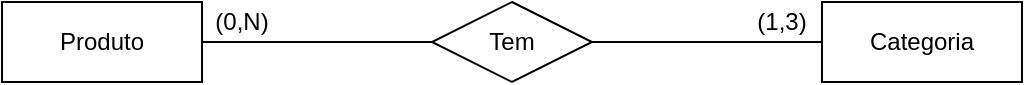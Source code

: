 <mxfile>
    <diagram id="9Bb_1T2_bgMeKlx12Z3r" name="Modelo Conceitual">
        <mxGraphModel dx="832" dy="467" grid="1" gridSize="10" guides="1" tooltips="1" connect="1" arrows="1" fold="1" page="1" pageScale="1" pageWidth="850" pageHeight="1100" math="0" shadow="0">
            <root>
                <mxCell id="0"/>
                <mxCell id="1" parent="0"/>
                <mxCell id="5" style="edgeStyle=none;html=1;exitX=1;exitY=0.5;exitDx=0;exitDy=0;entryX=0;entryY=0.5;entryDx=0;entryDy=0;endArrow=none;endFill=0;" edge="1" parent="1" source="2" target="4">
                    <mxGeometry relative="1" as="geometry"/>
                </mxCell>
                <mxCell id="2" value="Produto" style="whiteSpace=wrap;html=1;align=center;" vertex="1" parent="1">
                    <mxGeometry x="170" y="120" width="100" height="40" as="geometry"/>
                </mxCell>
                <mxCell id="6" style="edgeStyle=none;html=1;exitX=0;exitY=0.5;exitDx=0;exitDy=0;entryX=1;entryY=0.5;entryDx=0;entryDy=0;endArrow=none;endFill=0;" edge="1" parent="1" source="3" target="4">
                    <mxGeometry relative="1" as="geometry"/>
                </mxCell>
                <mxCell id="3" value="Categoria" style="whiteSpace=wrap;html=1;align=center;" vertex="1" parent="1">
                    <mxGeometry x="580" y="120" width="100" height="40" as="geometry"/>
                </mxCell>
                <mxCell id="4" value="Tem" style="shape=rhombus;perimeter=rhombusPerimeter;whiteSpace=wrap;html=1;align=center;" vertex="1" parent="1">
                    <mxGeometry x="385" y="120" width="80" height="40" as="geometry"/>
                </mxCell>
                <mxCell id="7" value="(1,3)" style="text;html=1;strokeColor=none;fillColor=none;align=center;verticalAlign=middle;whiteSpace=wrap;rounded=0;" vertex="1" parent="1">
                    <mxGeometry x="540" y="120" width="40" height="20" as="geometry"/>
                </mxCell>
                <mxCell id="8" value="(0,N)" style="text;html=1;strokeColor=none;fillColor=none;align=center;verticalAlign=middle;whiteSpace=wrap;rounded=0;" vertex="1" parent="1">
                    <mxGeometry x="270" y="120" width="40" height="20" as="geometry"/>
                </mxCell>
            </root>
        </mxGraphModel>
    </diagram>
    <diagram id="RAwo4_9MOfEGChntIk7v" name="Modelo Lógico">
        <mxGraphModel dx="832" dy="467" grid="1" gridSize="10" guides="1" tooltips="1" connect="1" arrows="1" fold="1" page="1" pageScale="1" pageWidth="850" pageHeight="1100" math="0" shadow="0">
            <root>
                <mxCell id="0"/>
                <mxCell id="1" parent="0"/>
                <mxCell id="Tuj5cOR8oupRd-oCGlbe-1" value="produtos" style="shape=table;startSize=30;container=1;collapsible=1;childLayout=tableLayout;fixedRows=1;rowLines=0;fontStyle=1;align=center;resizeLast=1;" vertex="1" parent="1">
                    <mxGeometry x="70" y="160" width="180" height="210" as="geometry">
                        <mxRectangle x="330" y="170" width="70" height="30" as="alternateBounds"/>
                    </mxGeometry>
                </mxCell>
                <mxCell id="Tuj5cOR8oupRd-oCGlbe-2" value="" style="shape=tableRow;horizontal=0;startSize=0;swimlaneHead=0;swimlaneBody=0;fillColor=none;collapsible=0;dropTarget=0;points=[[0,0.5],[1,0.5]];portConstraint=eastwest;top=0;left=0;right=0;bottom=1;" vertex="1" parent="Tuj5cOR8oupRd-oCGlbe-1">
                    <mxGeometry y="30" width="180" height="30" as="geometry"/>
                </mxCell>
                <mxCell id="Tuj5cOR8oupRd-oCGlbe-3" value="PK" style="shape=partialRectangle;connectable=0;fillColor=none;top=0;left=0;bottom=0;right=0;fontStyle=1;overflow=hidden;" vertex="1" parent="Tuj5cOR8oupRd-oCGlbe-2">
                    <mxGeometry width="30" height="30" as="geometry">
                        <mxRectangle width="30" height="30" as="alternateBounds"/>
                    </mxGeometry>
                </mxCell>
                <mxCell id="Tuj5cOR8oupRd-oCGlbe-4" value="id: UUID" style="shape=partialRectangle;connectable=0;fillColor=none;top=0;left=0;bottom=0;right=0;align=left;spacingLeft=6;fontStyle=5;overflow=hidden;" vertex="1" parent="Tuj5cOR8oupRd-oCGlbe-2">
                    <mxGeometry x="30" width="150" height="30" as="geometry">
                        <mxRectangle width="150" height="30" as="alternateBounds"/>
                    </mxGeometry>
                </mxCell>
                <mxCell id="Tuj5cOR8oupRd-oCGlbe-5" value="" style="shape=tableRow;horizontal=0;startSize=0;swimlaneHead=0;swimlaneBody=0;fillColor=none;collapsible=0;dropTarget=0;points=[[0,0.5],[1,0.5]];portConstraint=eastwest;top=0;left=0;right=0;bottom=0;" vertex="1" parent="Tuj5cOR8oupRd-oCGlbe-1">
                    <mxGeometry y="60" width="180" height="30" as="geometry"/>
                </mxCell>
                <mxCell id="Tuj5cOR8oupRd-oCGlbe-6" value="" style="shape=partialRectangle;connectable=0;fillColor=none;top=0;left=0;bottom=0;right=0;editable=1;overflow=hidden;" vertex="1" parent="Tuj5cOR8oupRd-oCGlbe-5">
                    <mxGeometry width="30" height="30" as="geometry">
                        <mxRectangle width="30" height="30" as="alternateBounds"/>
                    </mxGeometry>
                </mxCell>
                <mxCell id="Tuj5cOR8oupRd-oCGlbe-7" value="nome: String(50)" style="shape=partialRectangle;connectable=0;fillColor=none;top=0;left=0;bottom=0;right=0;align=left;spacingLeft=6;overflow=hidden;" vertex="1" parent="Tuj5cOR8oupRd-oCGlbe-5">
                    <mxGeometry x="30" width="150" height="30" as="geometry">
                        <mxRectangle width="150" height="30" as="alternateBounds"/>
                    </mxGeometry>
                </mxCell>
                <mxCell id="Tuj5cOR8oupRd-oCGlbe-8" value="" style="shape=tableRow;horizontal=0;startSize=0;swimlaneHead=0;swimlaneBody=0;fillColor=none;collapsible=0;dropTarget=0;points=[[0,0.5],[1,0.5]];portConstraint=eastwest;top=0;left=0;right=0;bottom=0;" vertex="1" parent="Tuj5cOR8oupRd-oCGlbe-1">
                    <mxGeometry y="90" width="180" height="30" as="geometry"/>
                </mxCell>
                <mxCell id="Tuj5cOR8oupRd-oCGlbe-9" value="" style="shape=partialRectangle;connectable=0;fillColor=none;top=0;left=0;bottom=0;right=0;editable=1;overflow=hidden;" vertex="1" parent="Tuj5cOR8oupRd-oCGlbe-8">
                    <mxGeometry width="30" height="30" as="geometry">
                        <mxRectangle width="30" height="30" as="alternateBounds"/>
                    </mxGeometry>
                </mxCell>
                <mxCell id="Tuj5cOR8oupRd-oCGlbe-10" value="descricao: String(200) " style="shape=partialRectangle;connectable=0;fillColor=none;top=0;left=0;bottom=0;right=0;align=left;spacingLeft=6;overflow=hidden;" vertex="1" parent="Tuj5cOR8oupRd-oCGlbe-8">
                    <mxGeometry x="30" width="150" height="30" as="geometry">
                        <mxRectangle width="150" height="30" as="alternateBounds"/>
                    </mxGeometry>
                </mxCell>
                <mxCell id="Tuj5cOR8oupRd-oCGlbe-11" value="" style="shape=tableRow;horizontal=0;startSize=0;swimlaneHead=0;swimlaneBody=0;fillColor=none;collapsible=0;dropTarget=0;points=[[0,0.5],[1,0.5]];portConstraint=eastwest;top=0;left=0;right=0;bottom=0;" vertex="1" parent="Tuj5cOR8oupRd-oCGlbe-1">
                    <mxGeometry y="120" width="180" height="30" as="geometry"/>
                </mxCell>
                <mxCell id="Tuj5cOR8oupRd-oCGlbe-12" value="" style="shape=partialRectangle;connectable=0;fillColor=none;top=0;left=0;bottom=0;right=0;editable=1;overflow=hidden;" vertex="1" parent="Tuj5cOR8oupRd-oCGlbe-11">
                    <mxGeometry width="30" height="30" as="geometry">
                        <mxRectangle width="30" height="30" as="alternateBounds"/>
                    </mxGeometry>
                </mxCell>
                <mxCell id="Tuj5cOR8oupRd-oCGlbe-13" value="valor: Integer" style="shape=partialRectangle;connectable=0;fillColor=none;top=0;left=0;bottom=0;right=0;align=left;spacingLeft=6;overflow=hidden;" vertex="1" parent="Tuj5cOR8oupRd-oCGlbe-11">
                    <mxGeometry x="30" width="150" height="30" as="geometry">
                        <mxRectangle width="150" height="30" as="alternateBounds"/>
                    </mxGeometry>
                </mxCell>
                <mxCell id="Tuj5cOR8oupRd-oCGlbe-14" value="" style="shape=tableRow;horizontal=0;startSize=0;swimlaneHead=0;swimlaneBody=0;fillColor=none;collapsible=0;dropTarget=0;points=[[0,0.5],[1,0.5]];portConstraint=eastwest;top=0;left=0;right=0;bottom=0;" vertex="1" parent="Tuj5cOR8oupRd-oCGlbe-1">
                    <mxGeometry y="150" width="180" height="30" as="geometry"/>
                </mxCell>
                <mxCell id="Tuj5cOR8oupRd-oCGlbe-15" value="" style="shape=partialRectangle;connectable=0;fillColor=none;top=0;left=0;bottom=0;right=0;editable=1;overflow=hidden;" vertex="1" parent="Tuj5cOR8oupRd-oCGlbe-14">
                    <mxGeometry width="30" height="30" as="geometry">
                        <mxRectangle width="30" height="30" as="alternateBounds"/>
                    </mxGeometry>
                </mxCell>
                <mxCell id="Tuj5cOR8oupRd-oCGlbe-16" value="data_criacao: Date" style="shape=partialRectangle;connectable=0;fillColor=none;top=0;left=0;bottom=0;right=0;align=left;spacingLeft=6;overflow=hidden;" vertex="1" parent="Tuj5cOR8oupRd-oCGlbe-14">
                    <mxGeometry x="30" width="150" height="30" as="geometry">
                        <mxRectangle width="150" height="30" as="alternateBounds"/>
                    </mxGeometry>
                </mxCell>
                <mxCell id="Tuj5cOR8oupRd-oCGlbe-17" value="" style="shape=tableRow;horizontal=0;startSize=0;swimlaneHead=0;swimlaneBody=0;fillColor=none;collapsible=0;dropTarget=0;points=[[0,0.5],[1,0.5]];portConstraint=eastwest;top=0;left=0;right=0;bottom=0;" vertex="1" parent="Tuj5cOR8oupRd-oCGlbe-1">
                    <mxGeometry y="180" width="180" height="30" as="geometry"/>
                </mxCell>
                <mxCell id="Tuj5cOR8oupRd-oCGlbe-18" value="" style="shape=partialRectangle;connectable=0;fillColor=none;top=0;left=0;bottom=0;right=0;editable=1;overflow=hidden;" vertex="1" parent="Tuj5cOR8oupRd-oCGlbe-17">
                    <mxGeometry width="30" height="30" as="geometry">
                        <mxRectangle width="30" height="30" as="alternateBounds"/>
                    </mxGeometry>
                </mxCell>
                <mxCell id="Tuj5cOR8oupRd-oCGlbe-19" value="data_atualizacao: Date" style="shape=partialRectangle;connectable=0;fillColor=none;top=0;left=0;bottom=0;right=0;align=left;spacingLeft=6;overflow=hidden;" vertex="1" parent="Tuj5cOR8oupRd-oCGlbe-17">
                    <mxGeometry x="30" width="150" height="30" as="geometry">
                        <mxRectangle width="150" height="30" as="alternateBounds"/>
                    </mxGeometry>
                </mxCell>
                <mxCell id="Tuj5cOR8oupRd-oCGlbe-20" value="categorias" style="shape=table;startSize=30;container=1;collapsible=1;childLayout=tableLayout;fixedRows=1;rowLines=0;fontStyle=1;align=center;resizeLast=1;" vertex="1" parent="1">
                    <mxGeometry x="630" y="160" width="180" height="150" as="geometry">
                        <mxRectangle x="330" y="170" width="70" height="30" as="alternateBounds"/>
                    </mxGeometry>
                </mxCell>
                <mxCell id="Tuj5cOR8oupRd-oCGlbe-21" value="" style="shape=tableRow;horizontal=0;startSize=0;swimlaneHead=0;swimlaneBody=0;fillColor=none;collapsible=0;dropTarget=0;points=[[0,0.5],[1,0.5]];portConstraint=eastwest;top=0;left=0;right=0;bottom=1;" vertex="1" parent="Tuj5cOR8oupRd-oCGlbe-20">
                    <mxGeometry y="30" width="180" height="30" as="geometry"/>
                </mxCell>
                <mxCell id="Tuj5cOR8oupRd-oCGlbe-22" value="PK" style="shape=partialRectangle;connectable=0;fillColor=none;top=0;left=0;bottom=0;right=0;fontStyle=1;overflow=hidden;" vertex="1" parent="Tuj5cOR8oupRd-oCGlbe-21">
                    <mxGeometry width="30" height="30" as="geometry">
                        <mxRectangle width="30" height="30" as="alternateBounds"/>
                    </mxGeometry>
                </mxCell>
                <mxCell id="Tuj5cOR8oupRd-oCGlbe-23" value="id: UUID" style="shape=partialRectangle;connectable=0;fillColor=none;top=0;left=0;bottom=0;right=0;align=left;spacingLeft=6;fontStyle=5;overflow=hidden;" vertex="1" parent="Tuj5cOR8oupRd-oCGlbe-21">
                    <mxGeometry x="30" width="150" height="30" as="geometry">
                        <mxRectangle width="150" height="30" as="alternateBounds"/>
                    </mxGeometry>
                </mxCell>
                <mxCell id="Tuj5cOR8oupRd-oCGlbe-24" value="" style="shape=tableRow;horizontal=0;startSize=0;swimlaneHead=0;swimlaneBody=0;fillColor=none;collapsible=0;dropTarget=0;points=[[0,0.5],[1,0.5]];portConstraint=eastwest;top=0;left=0;right=0;bottom=0;" vertex="1" parent="Tuj5cOR8oupRd-oCGlbe-20">
                    <mxGeometry y="60" width="180" height="30" as="geometry"/>
                </mxCell>
                <mxCell id="Tuj5cOR8oupRd-oCGlbe-25" value="" style="shape=partialRectangle;connectable=0;fillColor=none;top=0;left=0;bottom=0;right=0;editable=1;overflow=hidden;" vertex="1" parent="Tuj5cOR8oupRd-oCGlbe-24">
                    <mxGeometry width="30" height="30" as="geometry">
                        <mxRectangle width="30" height="30" as="alternateBounds"/>
                    </mxGeometry>
                </mxCell>
                <mxCell id="Tuj5cOR8oupRd-oCGlbe-26" value="nome: String(50)" style="shape=partialRectangle;connectable=0;fillColor=none;top=0;left=0;bottom=0;right=0;align=left;spacingLeft=6;overflow=hidden;" vertex="1" parent="Tuj5cOR8oupRd-oCGlbe-24">
                    <mxGeometry x="30" width="150" height="30" as="geometry">
                        <mxRectangle width="150" height="30" as="alternateBounds"/>
                    </mxGeometry>
                </mxCell>
                <mxCell id="Tuj5cOR8oupRd-oCGlbe-33" value="" style="shape=tableRow;horizontal=0;startSize=0;swimlaneHead=0;swimlaneBody=0;fillColor=none;collapsible=0;dropTarget=0;points=[[0,0.5],[1,0.5]];portConstraint=eastwest;top=0;left=0;right=0;bottom=0;" vertex="1" parent="Tuj5cOR8oupRd-oCGlbe-20">
                    <mxGeometry y="90" width="180" height="30" as="geometry"/>
                </mxCell>
                <mxCell id="Tuj5cOR8oupRd-oCGlbe-34" value="" style="shape=partialRectangle;connectable=0;fillColor=none;top=0;left=0;bottom=0;right=0;editable=1;overflow=hidden;" vertex="1" parent="Tuj5cOR8oupRd-oCGlbe-33">
                    <mxGeometry width="30" height="30" as="geometry">
                        <mxRectangle width="30" height="30" as="alternateBounds"/>
                    </mxGeometry>
                </mxCell>
                <mxCell id="Tuj5cOR8oupRd-oCGlbe-35" value="data_criacao: Date" style="shape=partialRectangle;connectable=0;fillColor=none;top=0;left=0;bottom=0;right=0;align=left;spacingLeft=6;overflow=hidden;" vertex="1" parent="Tuj5cOR8oupRd-oCGlbe-33">
                    <mxGeometry x="30" width="150" height="30" as="geometry">
                        <mxRectangle width="150" height="30" as="alternateBounds"/>
                    </mxGeometry>
                </mxCell>
                <mxCell id="Tuj5cOR8oupRd-oCGlbe-36" value="" style="shape=tableRow;horizontal=0;startSize=0;swimlaneHead=0;swimlaneBody=0;fillColor=none;collapsible=0;dropTarget=0;points=[[0,0.5],[1,0.5]];portConstraint=eastwest;top=0;left=0;right=0;bottom=0;" vertex="1" parent="Tuj5cOR8oupRd-oCGlbe-20">
                    <mxGeometry y="120" width="180" height="30" as="geometry"/>
                </mxCell>
                <mxCell id="Tuj5cOR8oupRd-oCGlbe-37" value="" style="shape=partialRectangle;connectable=0;fillColor=none;top=0;left=0;bottom=0;right=0;editable=1;overflow=hidden;" vertex="1" parent="Tuj5cOR8oupRd-oCGlbe-36">
                    <mxGeometry width="30" height="30" as="geometry">
                        <mxRectangle width="30" height="30" as="alternateBounds"/>
                    </mxGeometry>
                </mxCell>
                <mxCell id="Tuj5cOR8oupRd-oCGlbe-38" value="data_atualizacao: Date" style="shape=partialRectangle;connectable=0;fillColor=none;top=0;left=0;bottom=0;right=0;align=left;spacingLeft=6;overflow=hidden;" vertex="1" parent="Tuj5cOR8oupRd-oCGlbe-36">
                    <mxGeometry x="30" width="150" height="30" as="geometry">
                        <mxRectangle width="150" height="30" as="alternateBounds"/>
                    </mxGeometry>
                </mxCell>
                <mxCell id="Tuj5cOR8oupRd-oCGlbe-58" value="produtos_categorias" style="shape=table;startSize=30;container=1;collapsible=1;childLayout=tableLayout;fixedRows=1;rowLines=0;fontStyle=1;align=center;resizeLast=1;" vertex="1" parent="1">
                    <mxGeometry x="350" y="160" width="180" height="150" as="geometry">
                        <mxRectangle x="330" y="170" width="70" height="30" as="alternateBounds"/>
                    </mxGeometry>
                </mxCell>
                <mxCell id="Tuj5cOR8oupRd-oCGlbe-59" value="" style="shape=tableRow;horizontal=0;startSize=0;swimlaneHead=0;swimlaneBody=0;fillColor=none;collapsible=0;dropTarget=0;points=[[0,0.5],[1,0.5]];portConstraint=eastwest;top=0;left=0;right=0;bottom=1;" vertex="1" parent="Tuj5cOR8oupRd-oCGlbe-58">
                    <mxGeometry y="30" width="180" height="30" as="geometry"/>
                </mxCell>
                <mxCell id="Tuj5cOR8oupRd-oCGlbe-60" value="PK" style="shape=partialRectangle;connectable=0;fillColor=none;top=0;left=0;bottom=0;right=0;fontStyle=1;overflow=hidden;" vertex="1" parent="Tuj5cOR8oupRd-oCGlbe-59">
                    <mxGeometry width="30" height="30" as="geometry">
                        <mxRectangle width="30" height="30" as="alternateBounds"/>
                    </mxGeometry>
                </mxCell>
                <mxCell id="Tuj5cOR8oupRd-oCGlbe-61" value="produto_id: UUID" style="shape=partialRectangle;connectable=0;fillColor=none;top=0;left=0;bottom=0;right=0;align=left;spacingLeft=6;fontStyle=5;overflow=hidden;" vertex="1" parent="Tuj5cOR8oupRd-oCGlbe-59">
                    <mxGeometry x="30" width="150" height="30" as="geometry">
                        <mxRectangle width="150" height="30" as="alternateBounds"/>
                    </mxGeometry>
                </mxCell>
                <mxCell id="Tuj5cOR8oupRd-oCGlbe-71" value="" style="shape=tableRow;horizontal=0;startSize=0;swimlaneHead=0;swimlaneBody=0;fillColor=none;collapsible=0;dropTarget=0;points=[[0,0.5],[1,0.5]];portConstraint=eastwest;top=0;left=0;right=0;bottom=1;" vertex="1" parent="Tuj5cOR8oupRd-oCGlbe-58">
                    <mxGeometry y="60" width="180" height="30" as="geometry"/>
                </mxCell>
                <mxCell id="Tuj5cOR8oupRd-oCGlbe-72" value="PK" style="shape=partialRectangle;connectable=0;fillColor=none;top=0;left=0;bottom=0;right=0;fontStyle=1;overflow=hidden;" vertex="1" parent="Tuj5cOR8oupRd-oCGlbe-71">
                    <mxGeometry width="30" height="30" as="geometry">
                        <mxRectangle width="30" height="30" as="alternateBounds"/>
                    </mxGeometry>
                </mxCell>
                <mxCell id="Tuj5cOR8oupRd-oCGlbe-73" value="categoria_id: UUID" style="shape=partialRectangle;connectable=0;fillColor=none;top=0;left=0;bottom=0;right=0;align=left;spacingLeft=6;fontStyle=5;overflow=hidden;" vertex="1" parent="Tuj5cOR8oupRd-oCGlbe-71">
                    <mxGeometry x="30" width="150" height="30" as="geometry">
                        <mxRectangle width="150" height="30" as="alternateBounds"/>
                    </mxGeometry>
                </mxCell>
                <mxCell id="Tuj5cOR8oupRd-oCGlbe-65" value="" style="shape=tableRow;horizontal=0;startSize=0;swimlaneHead=0;swimlaneBody=0;fillColor=none;collapsible=0;dropTarget=0;points=[[0,0.5],[1,0.5]];portConstraint=eastwest;top=0;left=0;right=0;bottom=0;" vertex="1" parent="Tuj5cOR8oupRd-oCGlbe-58">
                    <mxGeometry y="90" width="180" height="30" as="geometry"/>
                </mxCell>
                <mxCell id="Tuj5cOR8oupRd-oCGlbe-66" value="" style="shape=partialRectangle;connectable=0;fillColor=none;top=0;left=0;bottom=0;right=0;editable=1;overflow=hidden;" vertex="1" parent="Tuj5cOR8oupRd-oCGlbe-65">
                    <mxGeometry width="30" height="30" as="geometry">
                        <mxRectangle width="30" height="30" as="alternateBounds"/>
                    </mxGeometry>
                </mxCell>
                <mxCell id="Tuj5cOR8oupRd-oCGlbe-67" value="data_criacao: Date" style="shape=partialRectangle;connectable=0;fillColor=none;top=0;left=0;bottom=0;right=0;align=left;spacingLeft=6;overflow=hidden;" vertex="1" parent="Tuj5cOR8oupRd-oCGlbe-65">
                    <mxGeometry x="30" width="150" height="30" as="geometry">
                        <mxRectangle width="150" height="30" as="alternateBounds"/>
                    </mxGeometry>
                </mxCell>
                <mxCell id="Tuj5cOR8oupRd-oCGlbe-68" value="" style="shape=tableRow;horizontal=0;startSize=0;swimlaneHead=0;swimlaneBody=0;fillColor=none;collapsible=0;dropTarget=0;points=[[0,0.5],[1,0.5]];portConstraint=eastwest;top=0;left=0;right=0;bottom=0;" vertex="1" parent="Tuj5cOR8oupRd-oCGlbe-58">
                    <mxGeometry y="120" width="180" height="30" as="geometry"/>
                </mxCell>
                <mxCell id="Tuj5cOR8oupRd-oCGlbe-69" value="" style="shape=partialRectangle;connectable=0;fillColor=none;top=0;left=0;bottom=0;right=0;editable=1;overflow=hidden;" vertex="1" parent="Tuj5cOR8oupRd-oCGlbe-68">
                    <mxGeometry width="30" height="30" as="geometry">
                        <mxRectangle width="30" height="30" as="alternateBounds"/>
                    </mxGeometry>
                </mxCell>
                <mxCell id="Tuj5cOR8oupRd-oCGlbe-70" value="data_atualizacao: Date" style="shape=partialRectangle;connectable=0;fillColor=none;top=0;left=0;bottom=0;right=0;align=left;spacingLeft=6;overflow=hidden;" vertex="1" parent="Tuj5cOR8oupRd-oCGlbe-68">
                    <mxGeometry x="30" width="150" height="30" as="geometry">
                        <mxRectangle width="150" height="30" as="alternateBounds"/>
                    </mxGeometry>
                </mxCell>
                <mxCell id="Tuj5cOR8oupRd-oCGlbe-75" value="" style="edgeStyle=entityRelationEdgeStyle;fontSize=12;html=1;endArrow=ERzeroToMany;startArrow=ERmandOne;exitX=1;exitY=0.5;exitDx=0;exitDy=0;entryX=0;entryY=0.5;entryDx=0;entryDy=0;" edge="1" parent="1" source="Tuj5cOR8oupRd-oCGlbe-2" target="Tuj5cOR8oupRd-oCGlbe-59">
                    <mxGeometry width="100" height="100" relative="1" as="geometry">
                        <mxPoint x="270" y="340" as="sourcePoint"/>
                        <mxPoint x="370" y="240" as="targetPoint"/>
                    </mxGeometry>
                </mxCell>
                <mxCell id="Tuj5cOR8oupRd-oCGlbe-76" value="" style="edgeStyle=entityRelationEdgeStyle;fontSize=12;html=1;endArrow=ERzeroToMany;startArrow=ERmandOne;entryX=1;entryY=0.5;entryDx=0;entryDy=0;exitX=0;exitY=0.5;exitDx=0;exitDy=0;" edge="1" parent="1" source="Tuj5cOR8oupRd-oCGlbe-21" target="Tuj5cOR8oupRd-oCGlbe-71">
                    <mxGeometry width="100" height="100" relative="1" as="geometry">
                        <mxPoint x="580" y="260" as="sourcePoint"/>
                        <mxPoint x="360" y="215" as="targetPoint"/>
                    </mxGeometry>
                </mxCell>
            </root>
        </mxGraphModel>
    </diagram>
</mxfile>
